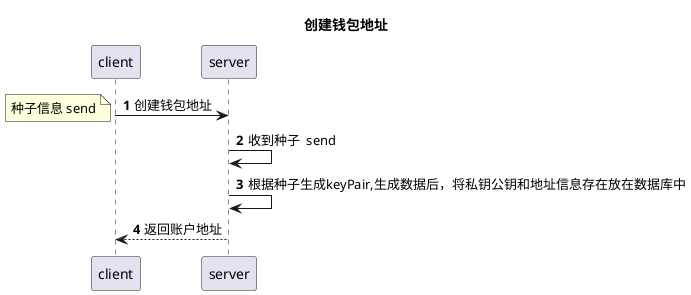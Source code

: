 @startuml
title:创建钱包地址
autonumber
client->server:创建钱包地址
note left:种子信息 send
server->server:收到种子  send
server->server:根据种子生成keyPair,生成数据后，将私钥公钥和地址信息存在放在数据库中
server-->client:返回账户地址
@enduml